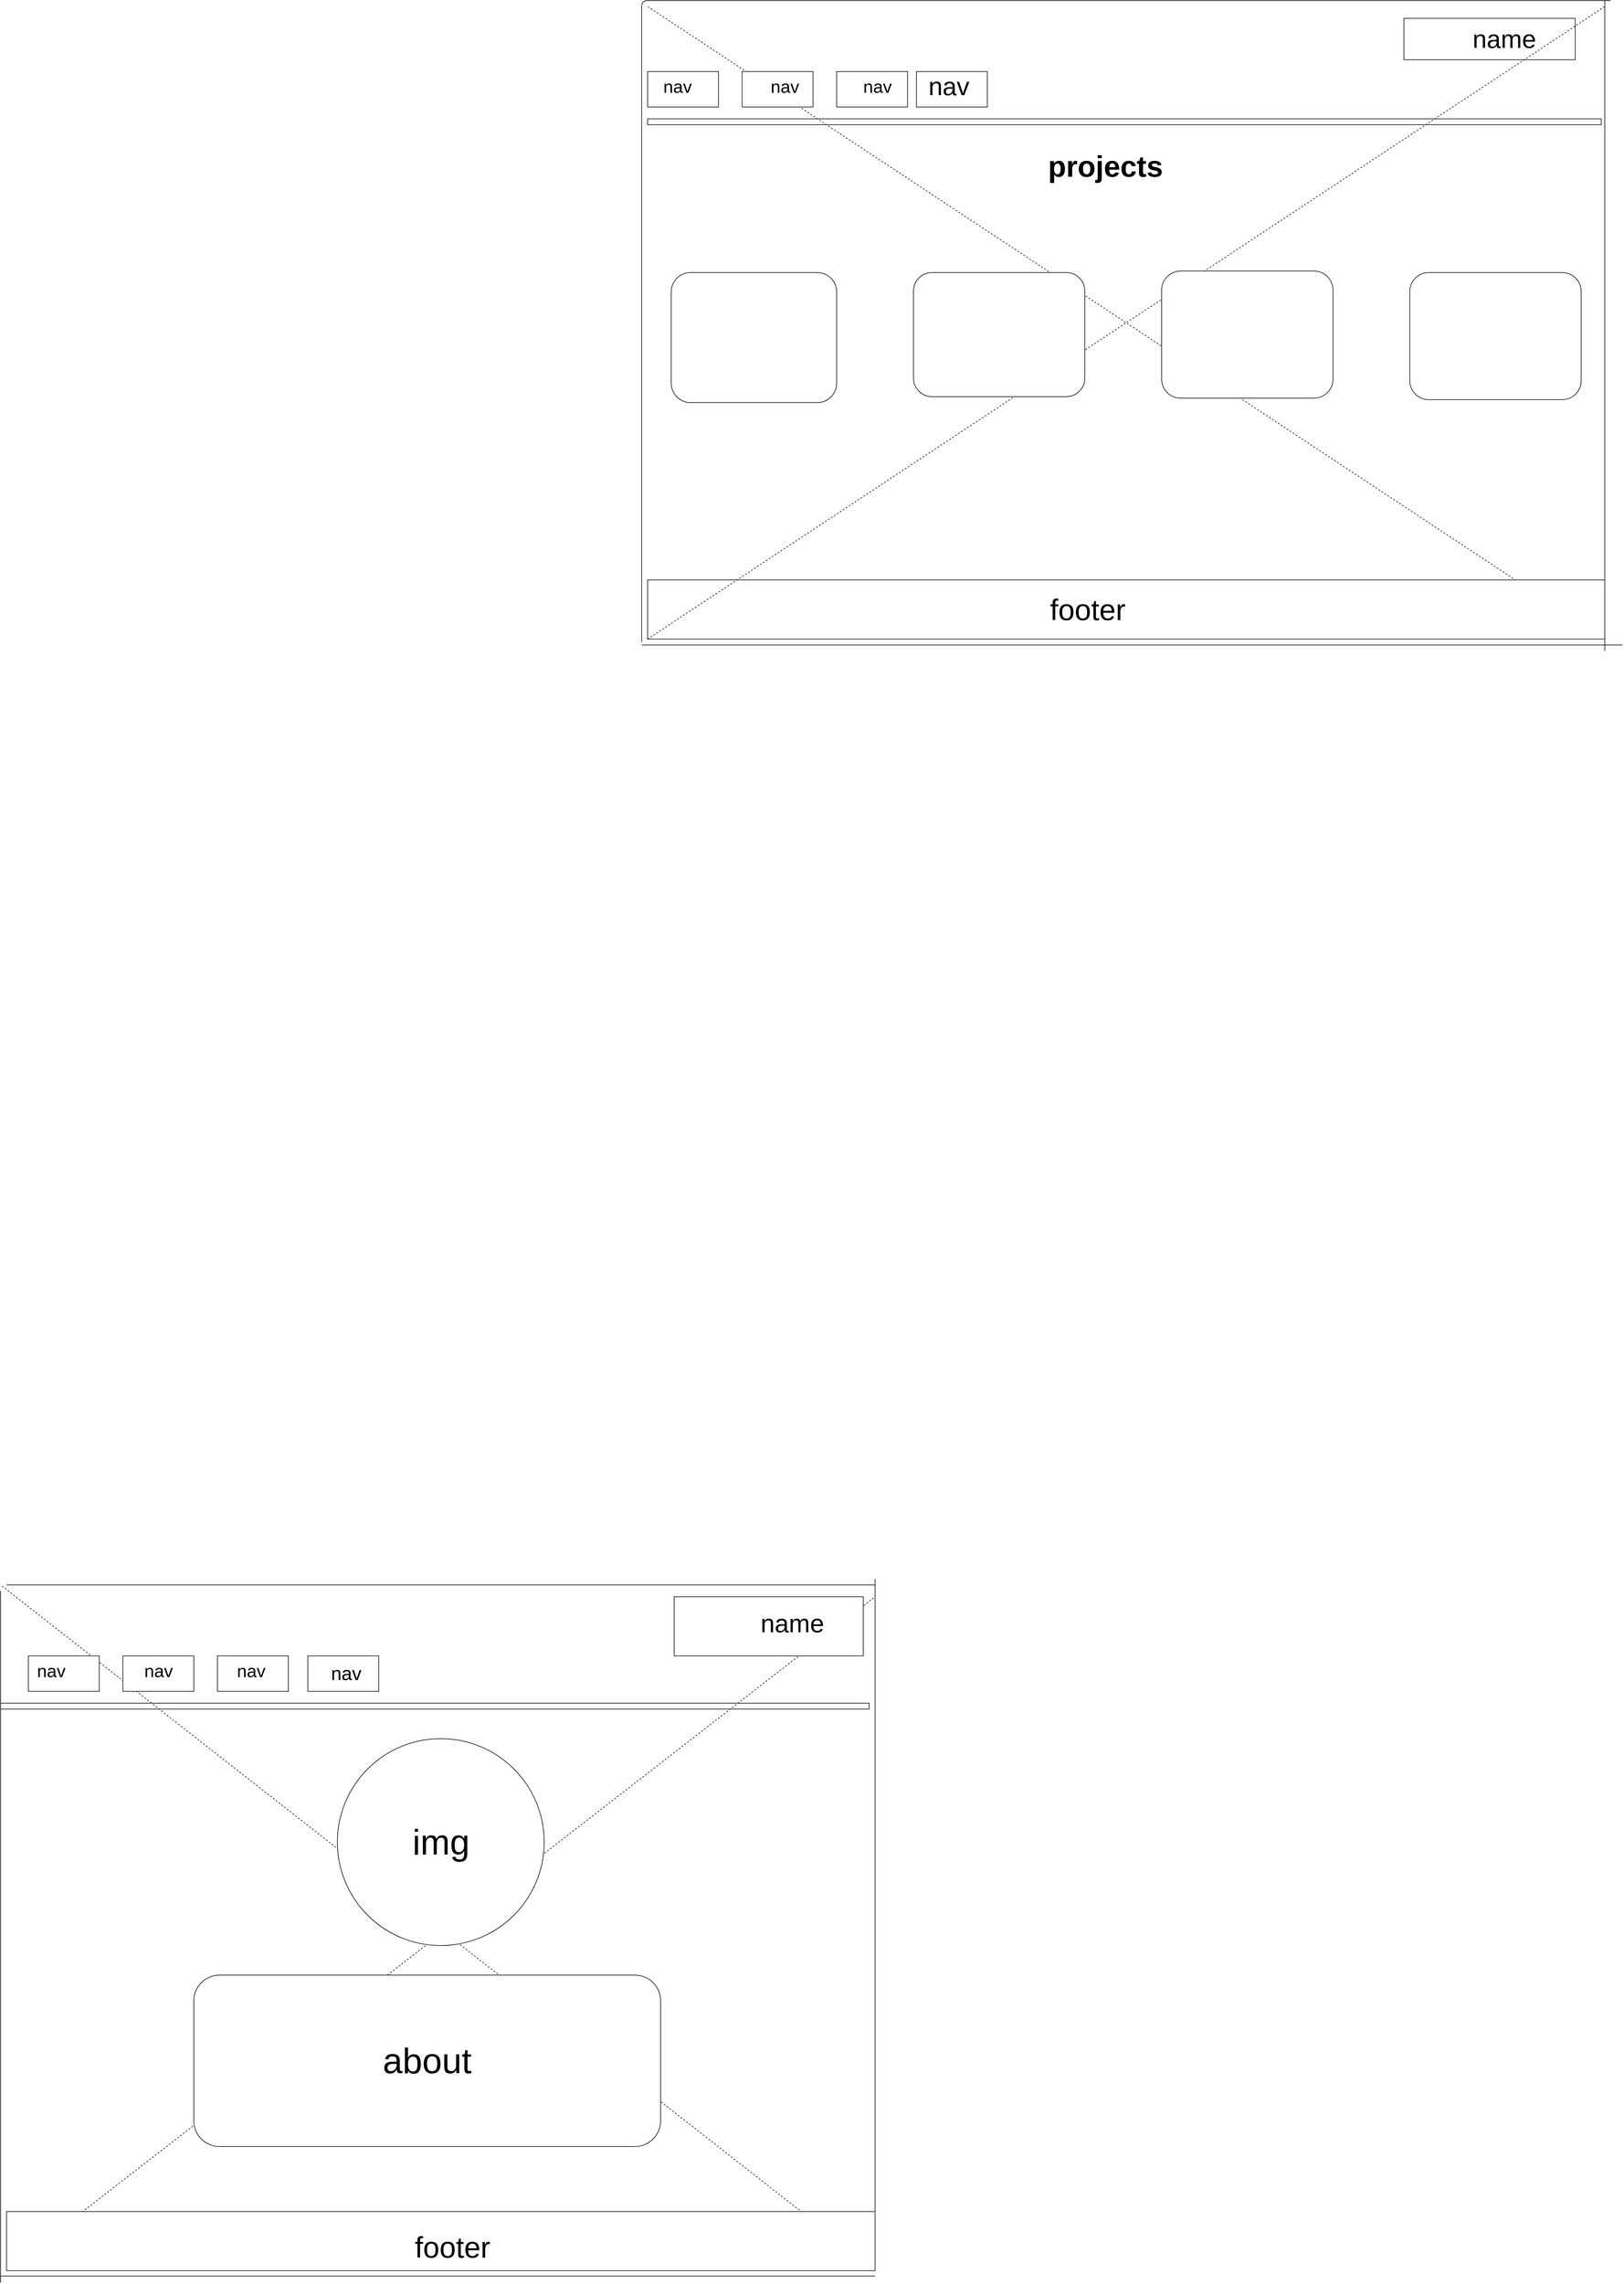<mxfile version="13.6.5" type="device"><diagram id="KaYEQry_LbOv4SLQJEKE" name="Page-1"><mxGraphModel dx="4620" dy="5024" grid="1" gridSize="10" guides="1" tooltips="1" connect="1" arrows="1" fold="1" page="1" pageScale="1" pageWidth="827" pageHeight="1169" math="0" shadow="0"><root><mxCell id="0"/><mxCell id="1" parent="0"/><mxCell id="NBiCOY7E4Hh1WoQ2UVL0-1" value="" style="rounded=0;whiteSpace=wrap;html=1;" parent="1" vertex="1"><mxGeometry x="-1110" y="200" width="1470" height="10" as="geometry"/></mxCell><mxCell id="NBiCOY7E4Hh1WoQ2UVL0-3" value="" style="endArrow=none;dashed=1;html=1;exitX=0;exitY=1;exitDx=0;exitDy=0;" parent="1" source="NBiCOY7E4Hh1WoQ2UVL0-12" edge="1"><mxGeometry width="50" height="50" relative="1" as="geometry"><mxPoint y="1170" as="sourcePoint"/><mxPoint x="370" y="20" as="targetPoint"/></mxGeometry></mxCell><mxCell id="NBiCOY7E4Hh1WoQ2UVL0-4" value="" style="endArrow=none;dashed=1;html=1;" parent="1" edge="1"><mxGeometry width="50" height="50" relative="1" as="geometry"><mxPoint x="360" y="1150" as="sourcePoint"/><mxPoint x="-1110" as="targetPoint"/></mxGeometry></mxCell><mxCell id="NBiCOY7E4Hh1WoQ2UVL0-5" value="" style="rounded=0;whiteSpace=wrap;html=1;" parent="1" vertex="1"><mxGeometry x="-1063" y="120" width="120" height="60" as="geometry"/></mxCell><mxCell id="NBiCOY7E4Hh1WoQ2UVL0-6" value="" style="rounded=0;whiteSpace=wrap;html=1;" parent="1" vertex="1"><mxGeometry x="-903" y="120" width="120" height="60" as="geometry"/></mxCell><mxCell id="NBiCOY7E4Hh1WoQ2UVL0-7" value="" style="rounded=0;whiteSpace=wrap;html=1;" parent="1" vertex="1"><mxGeometry x="-743" y="120" width="120" height="60" as="geometry"/></mxCell><mxCell id="NBiCOY7E4Hh1WoQ2UVL0-8" value="" style="ellipse;whiteSpace=wrap;html=1;aspect=fixed;" parent="1" vertex="1"><mxGeometry x="-540" y="260" width="350" height="350" as="geometry"/></mxCell><mxCell id="NBiCOY7E4Hh1WoQ2UVL0-9" value="" style="rounded=0;whiteSpace=wrap;html=1;" parent="1" vertex="1"><mxGeometry x="30" y="20" width="320" height="100" as="geometry"/></mxCell><mxCell id="NBiCOY7E4Hh1WoQ2UVL0-10" value="&lt;span style=&quot;font-size: 43px&quot;&gt;name&lt;/span&gt;" style="text;html=1;strokeColor=none;fillColor=none;align=center;verticalAlign=middle;whiteSpace=wrap;rounded=0;" parent="1" vertex="1"><mxGeometry x="90" width="280" height="130" as="geometry"/></mxCell><mxCell id="NBiCOY7E4Hh1WoQ2UVL0-11" value="&lt;span style=&quot;font-size: 30px&quot;&gt;nav&amp;nbsp; &amp;nbsp; &amp;nbsp; &amp;nbsp; &amp;nbsp; &amp;nbsp; &amp;nbsp; &amp;nbsp; nav&amp;nbsp; &amp;nbsp; &amp;nbsp; &amp;nbsp; &amp;nbsp; &amp;nbsp; &amp;nbsp;nav&lt;/span&gt;" style="text;html=1;strokeColor=none;fillColor=none;align=center;verticalAlign=middle;whiteSpace=wrap;rounded=0;" parent="1" vertex="1"><mxGeometry x="-1100" y="100" width="490" height="90" as="geometry"/></mxCell><mxCell id="NBiCOY7E4Hh1WoQ2UVL0-12" value="" style="rounded=0;whiteSpace=wrap;html=1;" parent="1" vertex="1"><mxGeometry x="-1100" y="1060" width="1470" height="100" as="geometry"/></mxCell><mxCell id="NBiCOY7E4Hh1WoQ2UVL0-13" value="&lt;font style=&quot;font-size: 50px&quot;&gt;footer&lt;br&gt;&lt;/font&gt;" style="text;html=1;strokeColor=none;fillColor=none;align=center;verticalAlign=middle;whiteSpace=wrap;rounded=0;" parent="1" vertex="1"><mxGeometry x="-720" y="1080" width="750" height="80" as="geometry"/></mxCell><mxCell id="NBiCOY7E4Hh1WoQ2UVL0-14" value="" style="rounded=1;whiteSpace=wrap;html=1;" parent="1" vertex="1"><mxGeometry x="-783" y="660" width="790" height="290" as="geometry"/></mxCell><mxCell id="NBiCOY7E4Hh1WoQ2UVL0-15" value="&lt;font style=&quot;font-size: 60px&quot;&gt;img&lt;br&gt;&lt;/font&gt;" style="text;html=1;strokeColor=none;fillColor=none;align=center;verticalAlign=middle;whiteSpace=wrap;rounded=0;" parent="1" vertex="1"><mxGeometry x="-502.5" y="360" width="275" height="150" as="geometry"/></mxCell><mxCell id="NBiCOY7E4Hh1WoQ2UVL0-16" value="&lt;font style=&quot;font-size: 60px&quot;&gt;about&lt;/font&gt;" style="text;html=1;strokeColor=none;fillColor=none;align=center;verticalAlign=middle;whiteSpace=wrap;rounded=0;" parent="1" vertex="1"><mxGeometry x="-739" y="645" width="702" height="320" as="geometry"/></mxCell><mxCell id="iZEbyL1tehQ7D-LMx015-1" value="" style="endArrow=none;html=1;" edge="1" parent="1"><mxGeometry width="50" height="50" relative="1" as="geometry"><mxPoint x="-1110" y="1180" as="sourcePoint"/><mxPoint x="-1110" y="10" as="targetPoint"/></mxGeometry></mxCell><mxCell id="iZEbyL1tehQ7D-LMx015-2" value="" style="endArrow=none;html=1;" edge="1" parent="1"><mxGeometry width="50" height="50" relative="1" as="geometry"><mxPoint x="370" y="1160" as="sourcePoint"/><mxPoint x="370" y="-10" as="targetPoint"/></mxGeometry></mxCell><mxCell id="iZEbyL1tehQ7D-LMx015-3" value="" style="endArrow=none;html=1;" edge="1" parent="1"><mxGeometry width="50" height="50" relative="1" as="geometry"><mxPoint x="-1100" as="sourcePoint"/><mxPoint x="370" as="targetPoint"/></mxGeometry></mxCell><mxCell id="iZEbyL1tehQ7D-LMx015-4" value="" style="endArrow=none;html=1;" edge="1" parent="1"><mxGeometry width="50" height="50" relative="1" as="geometry"><mxPoint x="-1110" y="1169" as="sourcePoint"/><mxPoint x="370" y="1169" as="targetPoint"/></mxGeometry></mxCell><mxCell id="iZEbyL1tehQ7D-LMx015-5" value="" style="rounded=0;whiteSpace=wrap;html=1;" vertex="1" parent="1"><mxGeometry x="-590" y="120" width="120" height="60" as="geometry"/></mxCell><mxCell id="iZEbyL1tehQ7D-LMx015-6" value="&lt;font style=&quot;font-size: 32px&quot;&gt;nav&lt;/font&gt;" style="text;html=1;strokeColor=none;fillColor=none;align=center;verticalAlign=middle;whiteSpace=wrap;rounded=0;" vertex="1" parent="1"><mxGeometry x="-580" y="115" width="110" height="70" as="geometry"/></mxCell><mxCell id="iZEbyL1tehQ7D-LMx015-8" value="" style="rounded=0;whiteSpace=wrap;html=1;" vertex="1" parent="1"><mxGeometry x="-15" y="-2480" width="1614" height="10" as="geometry"/></mxCell><mxCell id="iZEbyL1tehQ7D-LMx015-9" value="" style="endArrow=none;dashed=1;html=1;" edge="1" parent="1"><mxGeometry width="50" height="50" relative="1" as="geometry"><mxPoint x="1605" y="-1600" as="sourcePoint"/><mxPoint x="-15" y="-2670" as="targetPoint"/></mxGeometry></mxCell><mxCell id="iZEbyL1tehQ7D-LMx015-10" value="" style="rounded=0;whiteSpace=wrap;html=1;" vertex="1" parent="1"><mxGeometry x="-15" y="-2560" width="120" height="60" as="geometry"/></mxCell><mxCell id="iZEbyL1tehQ7D-LMx015-11" value="" style="rounded=0;whiteSpace=wrap;html=1;" vertex="1" parent="1"><mxGeometry x="145" y="-2560" width="120" height="60" as="geometry"/></mxCell><mxCell id="iZEbyL1tehQ7D-LMx015-12" value="" style="rounded=0;whiteSpace=wrap;html=1;" vertex="1" parent="1"><mxGeometry x="305" y="-2560" width="120" height="60" as="geometry"/></mxCell><mxCell id="iZEbyL1tehQ7D-LMx015-13" value="" style="rounded=0;whiteSpace=wrap;html=1;" vertex="1" parent="1"><mxGeometry x="1265" y="-2650" width="290" height="70" as="geometry"/></mxCell><mxCell id="iZEbyL1tehQ7D-LMx015-14" value="&lt;span style=&quot;font-size: 43px&quot;&gt;name&lt;/span&gt;" style="text;html=1;strokeColor=none;fillColor=none;align=center;verticalAlign=middle;whiteSpace=wrap;rounded=0;" vertex="1" parent="1"><mxGeometry x="1295" y="-2680" width="280" height="130" as="geometry"/></mxCell><mxCell id="iZEbyL1tehQ7D-LMx015-15" value="&lt;span style=&quot;font-size: 30px&quot;&gt;nav&amp;nbsp; &amp;nbsp; &amp;nbsp; &amp;nbsp; &amp;nbsp; &amp;nbsp; &amp;nbsp; &amp;nbsp; nav&amp;nbsp; &amp;nbsp; &amp;nbsp; &amp;nbsp; &amp;nbsp; &amp;nbsp; &amp;nbsp;nav&lt;/span&gt;" style="text;html=1;strokeColor=none;fillColor=none;align=center;verticalAlign=middle;whiteSpace=wrap;rounded=0;" vertex="1" parent="1"><mxGeometry x="-40" y="-2580" width="490" height="90" as="geometry"/></mxCell><mxCell id="iZEbyL1tehQ7D-LMx015-16" value="" style="rounded=0;whiteSpace=wrap;html=1;" vertex="1" parent="1"><mxGeometry x="-15" y="-1700" width="1620" height="100" as="geometry"/></mxCell><mxCell id="iZEbyL1tehQ7D-LMx015-17" value="&lt;font style=&quot;font-size: 50px&quot;&gt;footer&lt;br&gt;&lt;/font&gt;" style="text;html=1;strokeColor=none;fillColor=none;align=center;verticalAlign=middle;whiteSpace=wrap;rounded=0;" vertex="1" parent="1"><mxGeometry x="355" y="-1690" width="750" height="80" as="geometry"/></mxCell><mxCell id="iZEbyL1tehQ7D-LMx015-18" value="" style="endArrow=none;html=1;" edge="1" parent="1"><mxGeometry width="50" height="50" relative="1" as="geometry"><mxPoint x="-25" y="-1595" as="sourcePoint"/><mxPoint x="1615" y="-2680" as="targetPoint"/><Array as="points"><mxPoint x="-25" y="-2680"/></Array></mxGeometry></mxCell><mxCell id="iZEbyL1tehQ7D-LMx015-19" value="" style="endArrow=none;html=1;" edge="1" parent="1"><mxGeometry width="50" height="50" relative="1" as="geometry"><mxPoint x="-25" y="-1590" as="sourcePoint"/><mxPoint x="1635" y="-1590" as="targetPoint"/></mxGeometry></mxCell><mxCell id="iZEbyL1tehQ7D-LMx015-20" value="" style="endArrow=none;dashed=1;html=1;exitX=0;exitY=1;exitDx=0;exitDy=0;" edge="1" parent="1" source="iZEbyL1tehQ7D-LMx015-16"><mxGeometry width="50" height="50" relative="1" as="geometry"><mxPoint x="775" y="-1600.0" as="sourcePoint"/><mxPoint x="1605" y="-2670" as="targetPoint"/></mxGeometry></mxCell><mxCell id="iZEbyL1tehQ7D-LMx015-21" value="" style="endArrow=none;html=1;" edge="1" parent="1"><mxGeometry width="50" height="50" relative="1" as="geometry"><mxPoint x="1605" y="-1580" as="sourcePoint"/><mxPoint x="1605" y="-2680" as="targetPoint"/><Array as="points"><mxPoint x="1605" y="-2030"/></Array></mxGeometry></mxCell><mxCell id="iZEbyL1tehQ7D-LMx015-22" value="&lt;font style=&quot;font-size: 50px&quot;&gt;&lt;b&gt;projects&lt;br&gt;&lt;/b&gt;&lt;/font&gt;" style="text;html=1;strokeColor=none;fillColor=none;align=center;verticalAlign=middle;whiteSpace=wrap;rounded=0;" vertex="1" parent="1"><mxGeometry x="605" y="-2490" width="310" height="180" as="geometry"/></mxCell><mxCell id="iZEbyL1tehQ7D-LMx015-23" value="" style="rounded=1;whiteSpace=wrap;html=1;" vertex="1" parent="1"><mxGeometry x="25" y="-2220" width="280" height="220" as="geometry"/></mxCell><mxCell id="iZEbyL1tehQ7D-LMx015-24" value="" style="rounded=1;whiteSpace=wrap;html=1;" vertex="1" parent="1"><mxGeometry x="435" y="-2220" width="290" height="210" as="geometry"/></mxCell><mxCell id="iZEbyL1tehQ7D-LMx015-25" value="" style="rounded=1;whiteSpace=wrap;html=1;" vertex="1" parent="1"><mxGeometry x="855" y="-2222.5" width="290" height="215" as="geometry"/></mxCell><mxCell id="iZEbyL1tehQ7D-LMx015-26" value="" style="rounded=1;whiteSpace=wrap;html=1;" vertex="1" parent="1"><mxGeometry x="1275" y="-2220" width="290" height="215" as="geometry"/></mxCell><mxCell id="iZEbyL1tehQ7D-LMx015-27" value="" style="rounded=0;whiteSpace=wrap;html=1;" vertex="1" parent="1"><mxGeometry x="440" y="-2560" width="120" height="60" as="geometry"/></mxCell><mxCell id="iZEbyL1tehQ7D-LMx015-28" value="&lt;span style=&quot;font-size: 43px&quot;&gt;nav&lt;/span&gt;" style="text;html=1;strokeColor=none;fillColor=none;align=center;verticalAlign=middle;whiteSpace=wrap;rounded=0;" vertex="1" parent="1"><mxGeometry x="355" y="-2600" width="280" height="130" as="geometry"/></mxCell></root></mxGraphModel></diagram></mxfile>